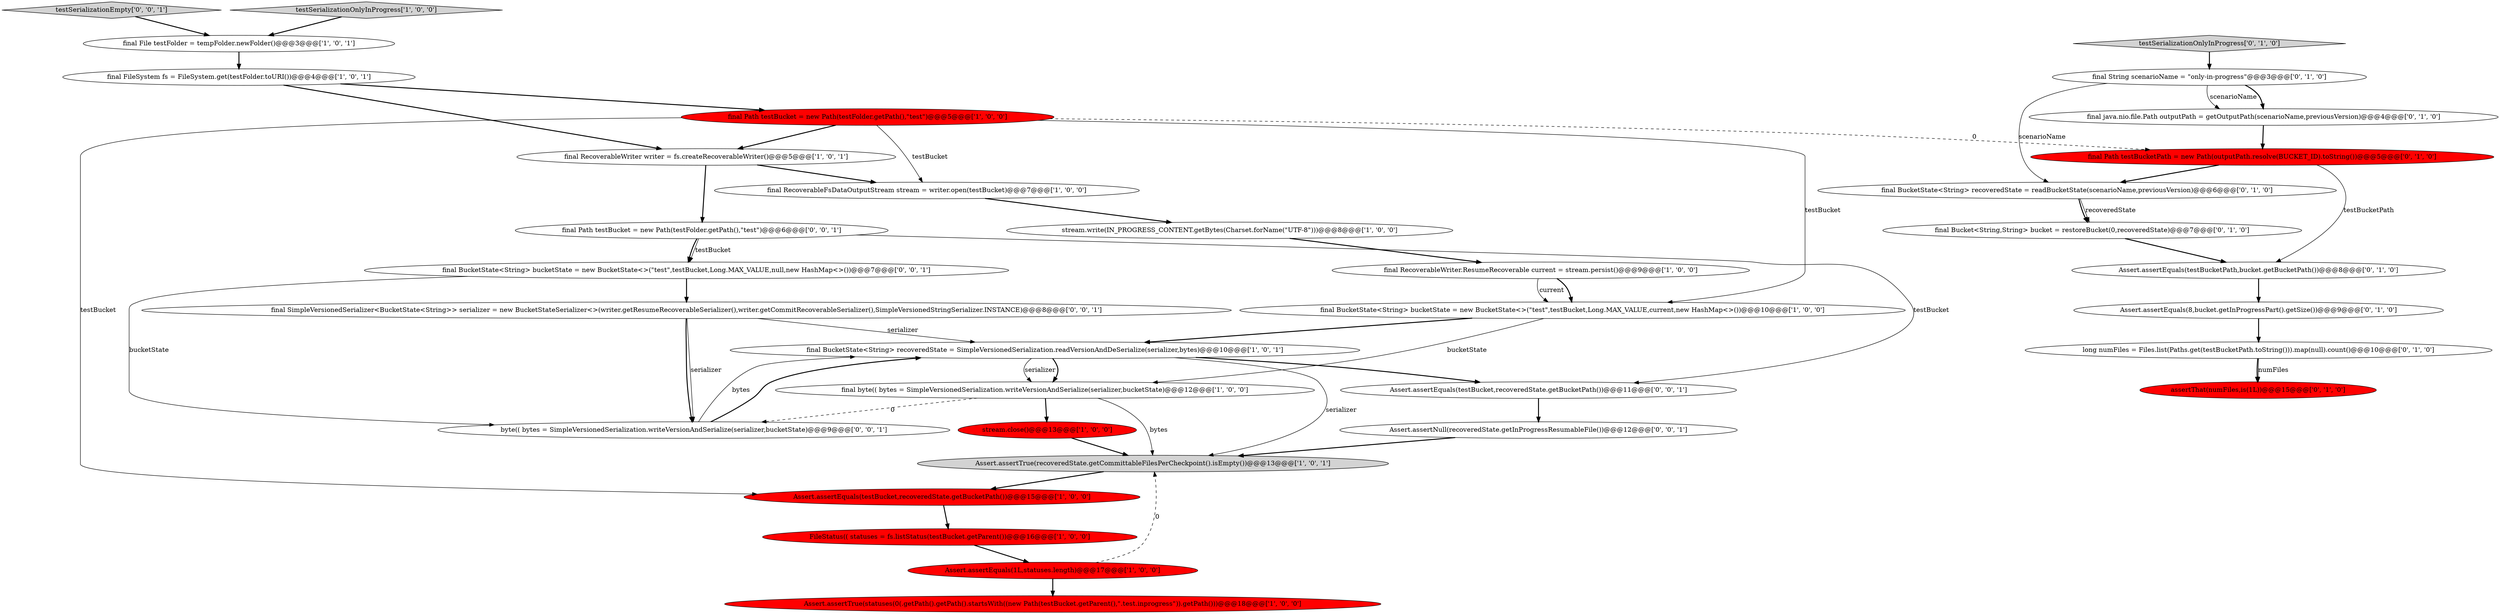 digraph {
20 [style = filled, label = "Assert.assertEquals(testBucketPath,bucket.getBucketPath())@@@8@@@['0', '1', '0']", fillcolor = white, shape = ellipse image = "AAA0AAABBB2BBB"];
30 [style = filled, label = "Assert.assertEquals(testBucket,recoveredState.getBucketPath())@@@11@@@['0', '0', '1']", fillcolor = white, shape = ellipse image = "AAA0AAABBB3BBB"];
19 [style = filled, label = "assertThat(numFiles,is(1L))@@@15@@@['0', '1', '0']", fillcolor = red, shape = ellipse image = "AAA1AAABBB2BBB"];
11 [style = filled, label = "final RecoverableWriter.ResumeRecoverable current = stream.persist()@@@9@@@['1', '0', '0']", fillcolor = white, shape = ellipse image = "AAA0AAABBB1BBB"];
13 [style = filled, label = "FileStatus(( statuses = fs.listStatus(testBucket.getParent())@@@16@@@['1', '0', '0']", fillcolor = red, shape = ellipse image = "AAA1AAABBB1BBB"];
2 [style = filled, label = "final File testFolder = tempFolder.newFolder()@@@3@@@['1', '0', '1']", fillcolor = white, shape = ellipse image = "AAA0AAABBB1BBB"];
1 [style = filled, label = "final Path testBucket = new Path(testFolder.getPath(),\"test\")@@@5@@@['1', '0', '0']", fillcolor = red, shape = ellipse image = "AAA1AAABBB1BBB"];
27 [style = filled, label = "Assert.assertNull(recoveredState.getInProgressResumableFile())@@@12@@@['0', '0', '1']", fillcolor = white, shape = ellipse image = "AAA0AAABBB3BBB"];
26 [style = filled, label = "final String scenarioName = \"only-in-progress\"@@@3@@@['0', '1', '0']", fillcolor = white, shape = ellipse image = "AAA0AAABBB2BBB"];
22 [style = filled, label = "long numFiles = Files.list(Paths.get(testBucketPath.toString())).map(null).count()@@@10@@@['0', '1', '0']", fillcolor = white, shape = ellipse image = "AAA0AAABBB2BBB"];
15 [style = filled, label = "final BucketState<String> bucketState = new BucketState<>(\"test\",testBucket,Long.MAX_VALUE,current,new HashMap<>())@@@10@@@['1', '0', '0']", fillcolor = white, shape = ellipse image = "AAA0AAABBB1BBB"];
18 [style = filled, label = "final Path testBucketPath = new Path(outputPath.resolve(BUCKET_ID).toString())@@@5@@@['0', '1', '0']", fillcolor = red, shape = ellipse image = "AAA1AAABBB2BBB"];
14 [style = filled, label = "final RecoverableFsDataOutputStream stream = writer.open(testBucket)@@@7@@@['1', '0', '0']", fillcolor = white, shape = ellipse image = "AAA0AAABBB1BBB"];
8 [style = filled, label = "Assert.assertEquals(testBucket,recoveredState.getBucketPath())@@@15@@@['1', '0', '0']", fillcolor = red, shape = ellipse image = "AAA1AAABBB1BBB"];
10 [style = filled, label = "final FileSystem fs = FileSystem.get(testFolder.toURI())@@@4@@@['1', '0', '1']", fillcolor = white, shape = ellipse image = "AAA0AAABBB1BBB"];
3 [style = filled, label = "final RecoverableWriter writer = fs.createRecoverableWriter()@@@5@@@['1', '0', '1']", fillcolor = white, shape = ellipse image = "AAA0AAABBB1BBB"];
7 [style = filled, label = "Assert.assertTrue(statuses(0(.getPath().getPath().startsWith((new Path(testBucket.getParent(),\".test.inprogress\")).getPath()))@@@18@@@['1', '0', '0']", fillcolor = red, shape = ellipse image = "AAA1AAABBB1BBB"];
4 [style = filled, label = "stream.write(IN_PROGRESS_CONTENT.getBytes(Charset.forName(\"UTF-8\")))@@@8@@@['1', '0', '0']", fillcolor = white, shape = ellipse image = "AAA0AAABBB1BBB"];
25 [style = filled, label = "testSerializationOnlyInProgress['0', '1', '0']", fillcolor = lightgray, shape = diamond image = "AAA0AAABBB2BBB"];
5 [style = filled, label = "stream.close()@@@13@@@['1', '0', '0']", fillcolor = red, shape = ellipse image = "AAA1AAABBB1BBB"];
0 [style = filled, label = "final BucketState<String> recoveredState = SimpleVersionedSerialization.readVersionAndDeSerialize(serializer,bytes)@@@10@@@['1', '0', '1']", fillcolor = white, shape = ellipse image = "AAA0AAABBB1BBB"];
6 [style = filled, label = "final byte(( bytes = SimpleVersionedSerialization.writeVersionAndSerialize(serializer,bucketState)@@@12@@@['1', '0', '0']", fillcolor = white, shape = ellipse image = "AAA0AAABBB1BBB"];
17 [style = filled, label = "final BucketState<String> recoveredState = readBucketState(scenarioName,previousVersion)@@@6@@@['0', '1', '0']", fillcolor = white, shape = ellipse image = "AAA0AAABBB2BBB"];
31 [style = filled, label = "final BucketState<String> bucketState = new BucketState<>(\"test\",testBucket,Long.MAX_VALUE,null,new HashMap<>())@@@7@@@['0', '0', '1']", fillcolor = white, shape = ellipse image = "AAA0AAABBB3BBB"];
23 [style = filled, label = "Assert.assertEquals(8,bucket.getInProgressPart().getSize())@@@9@@@['0', '1', '0']", fillcolor = white, shape = ellipse image = "AAA0AAABBB2BBB"];
32 [style = filled, label = "byte(( bytes = SimpleVersionedSerialization.writeVersionAndSerialize(serializer,bucketState)@@@9@@@['0', '0', '1']", fillcolor = white, shape = ellipse image = "AAA0AAABBB3BBB"];
21 [style = filled, label = "final java.nio.file.Path outputPath = getOutputPath(scenarioName,previousVersion)@@@4@@@['0', '1', '0']", fillcolor = white, shape = ellipse image = "AAA0AAABBB2BBB"];
33 [style = filled, label = "testSerializationEmpty['0', '0', '1']", fillcolor = lightgray, shape = diamond image = "AAA0AAABBB3BBB"];
29 [style = filled, label = "final SimpleVersionedSerializer<BucketState<String>> serializer = new BucketStateSerializer<>(writer.getResumeRecoverableSerializer(),writer.getCommitRecoverableSerializer(),SimpleVersionedStringSerializer.INSTANCE)@@@8@@@['0', '0', '1']", fillcolor = white, shape = ellipse image = "AAA0AAABBB3BBB"];
16 [style = filled, label = "Assert.assertEquals(1L,statuses.length)@@@17@@@['1', '0', '0']", fillcolor = red, shape = ellipse image = "AAA1AAABBB1BBB"];
12 [style = filled, label = "testSerializationOnlyInProgress['1', '0', '0']", fillcolor = lightgray, shape = diamond image = "AAA0AAABBB1BBB"];
28 [style = filled, label = "final Path testBucket = new Path(testFolder.getPath(),\"test\")@@@6@@@['0', '0', '1']", fillcolor = white, shape = ellipse image = "AAA0AAABBB3BBB"];
24 [style = filled, label = "final Bucket<String,String> bucket = restoreBucket(0,recoveredState)@@@7@@@['0', '1', '0']", fillcolor = white, shape = ellipse image = "AAA0AAABBB2BBB"];
9 [style = filled, label = "Assert.assertTrue(recoveredState.getCommittableFilesPerCheckpoint().isEmpty())@@@13@@@['1', '0', '1']", fillcolor = lightgray, shape = ellipse image = "AAA0AAABBB1BBB"];
0->30 [style = bold, label=""];
29->0 [style = solid, label="serializer"];
5->9 [style = bold, label=""];
32->0 [style = solid, label="bytes"];
22->19 [style = bold, label=""];
0->6 [style = bold, label=""];
26->21 [style = solid, label="scenarioName"];
28->31 [style = bold, label=""];
32->0 [style = bold, label=""];
3->14 [style = bold, label=""];
30->27 [style = bold, label=""];
27->9 [style = bold, label=""];
16->7 [style = bold, label=""];
1->3 [style = bold, label=""];
6->32 [style = dashed, label="0"];
18->17 [style = bold, label=""];
10->3 [style = bold, label=""];
31->29 [style = bold, label=""];
1->8 [style = solid, label="testBucket"];
26->17 [style = solid, label="scenarioName"];
1->18 [style = dashed, label="0"];
1->14 [style = solid, label="testBucket"];
2->10 [style = bold, label=""];
9->8 [style = bold, label=""];
6->9 [style = solid, label="bytes"];
29->32 [style = solid, label="serializer"];
13->16 [style = bold, label=""];
21->18 [style = bold, label=""];
22->19 [style = solid, label="numFiles"];
11->15 [style = bold, label=""];
26->21 [style = bold, label=""];
24->20 [style = bold, label=""];
15->6 [style = solid, label="bucketState"];
28->31 [style = solid, label="testBucket"];
6->5 [style = bold, label=""];
12->2 [style = bold, label=""];
3->28 [style = bold, label=""];
17->24 [style = bold, label=""];
11->15 [style = solid, label="current"];
23->22 [style = bold, label=""];
0->6 [style = solid, label="serializer"];
18->20 [style = solid, label="testBucketPath"];
20->23 [style = bold, label=""];
1->15 [style = solid, label="testBucket"];
17->24 [style = solid, label="recoveredState"];
16->9 [style = dashed, label="0"];
29->32 [style = bold, label=""];
15->0 [style = bold, label=""];
25->26 [style = bold, label=""];
4->11 [style = bold, label=""];
10->1 [style = bold, label=""];
28->30 [style = solid, label="testBucket"];
0->9 [style = solid, label="serializer"];
33->2 [style = bold, label=""];
31->32 [style = solid, label="bucketState"];
8->13 [style = bold, label=""];
14->4 [style = bold, label=""];
}
